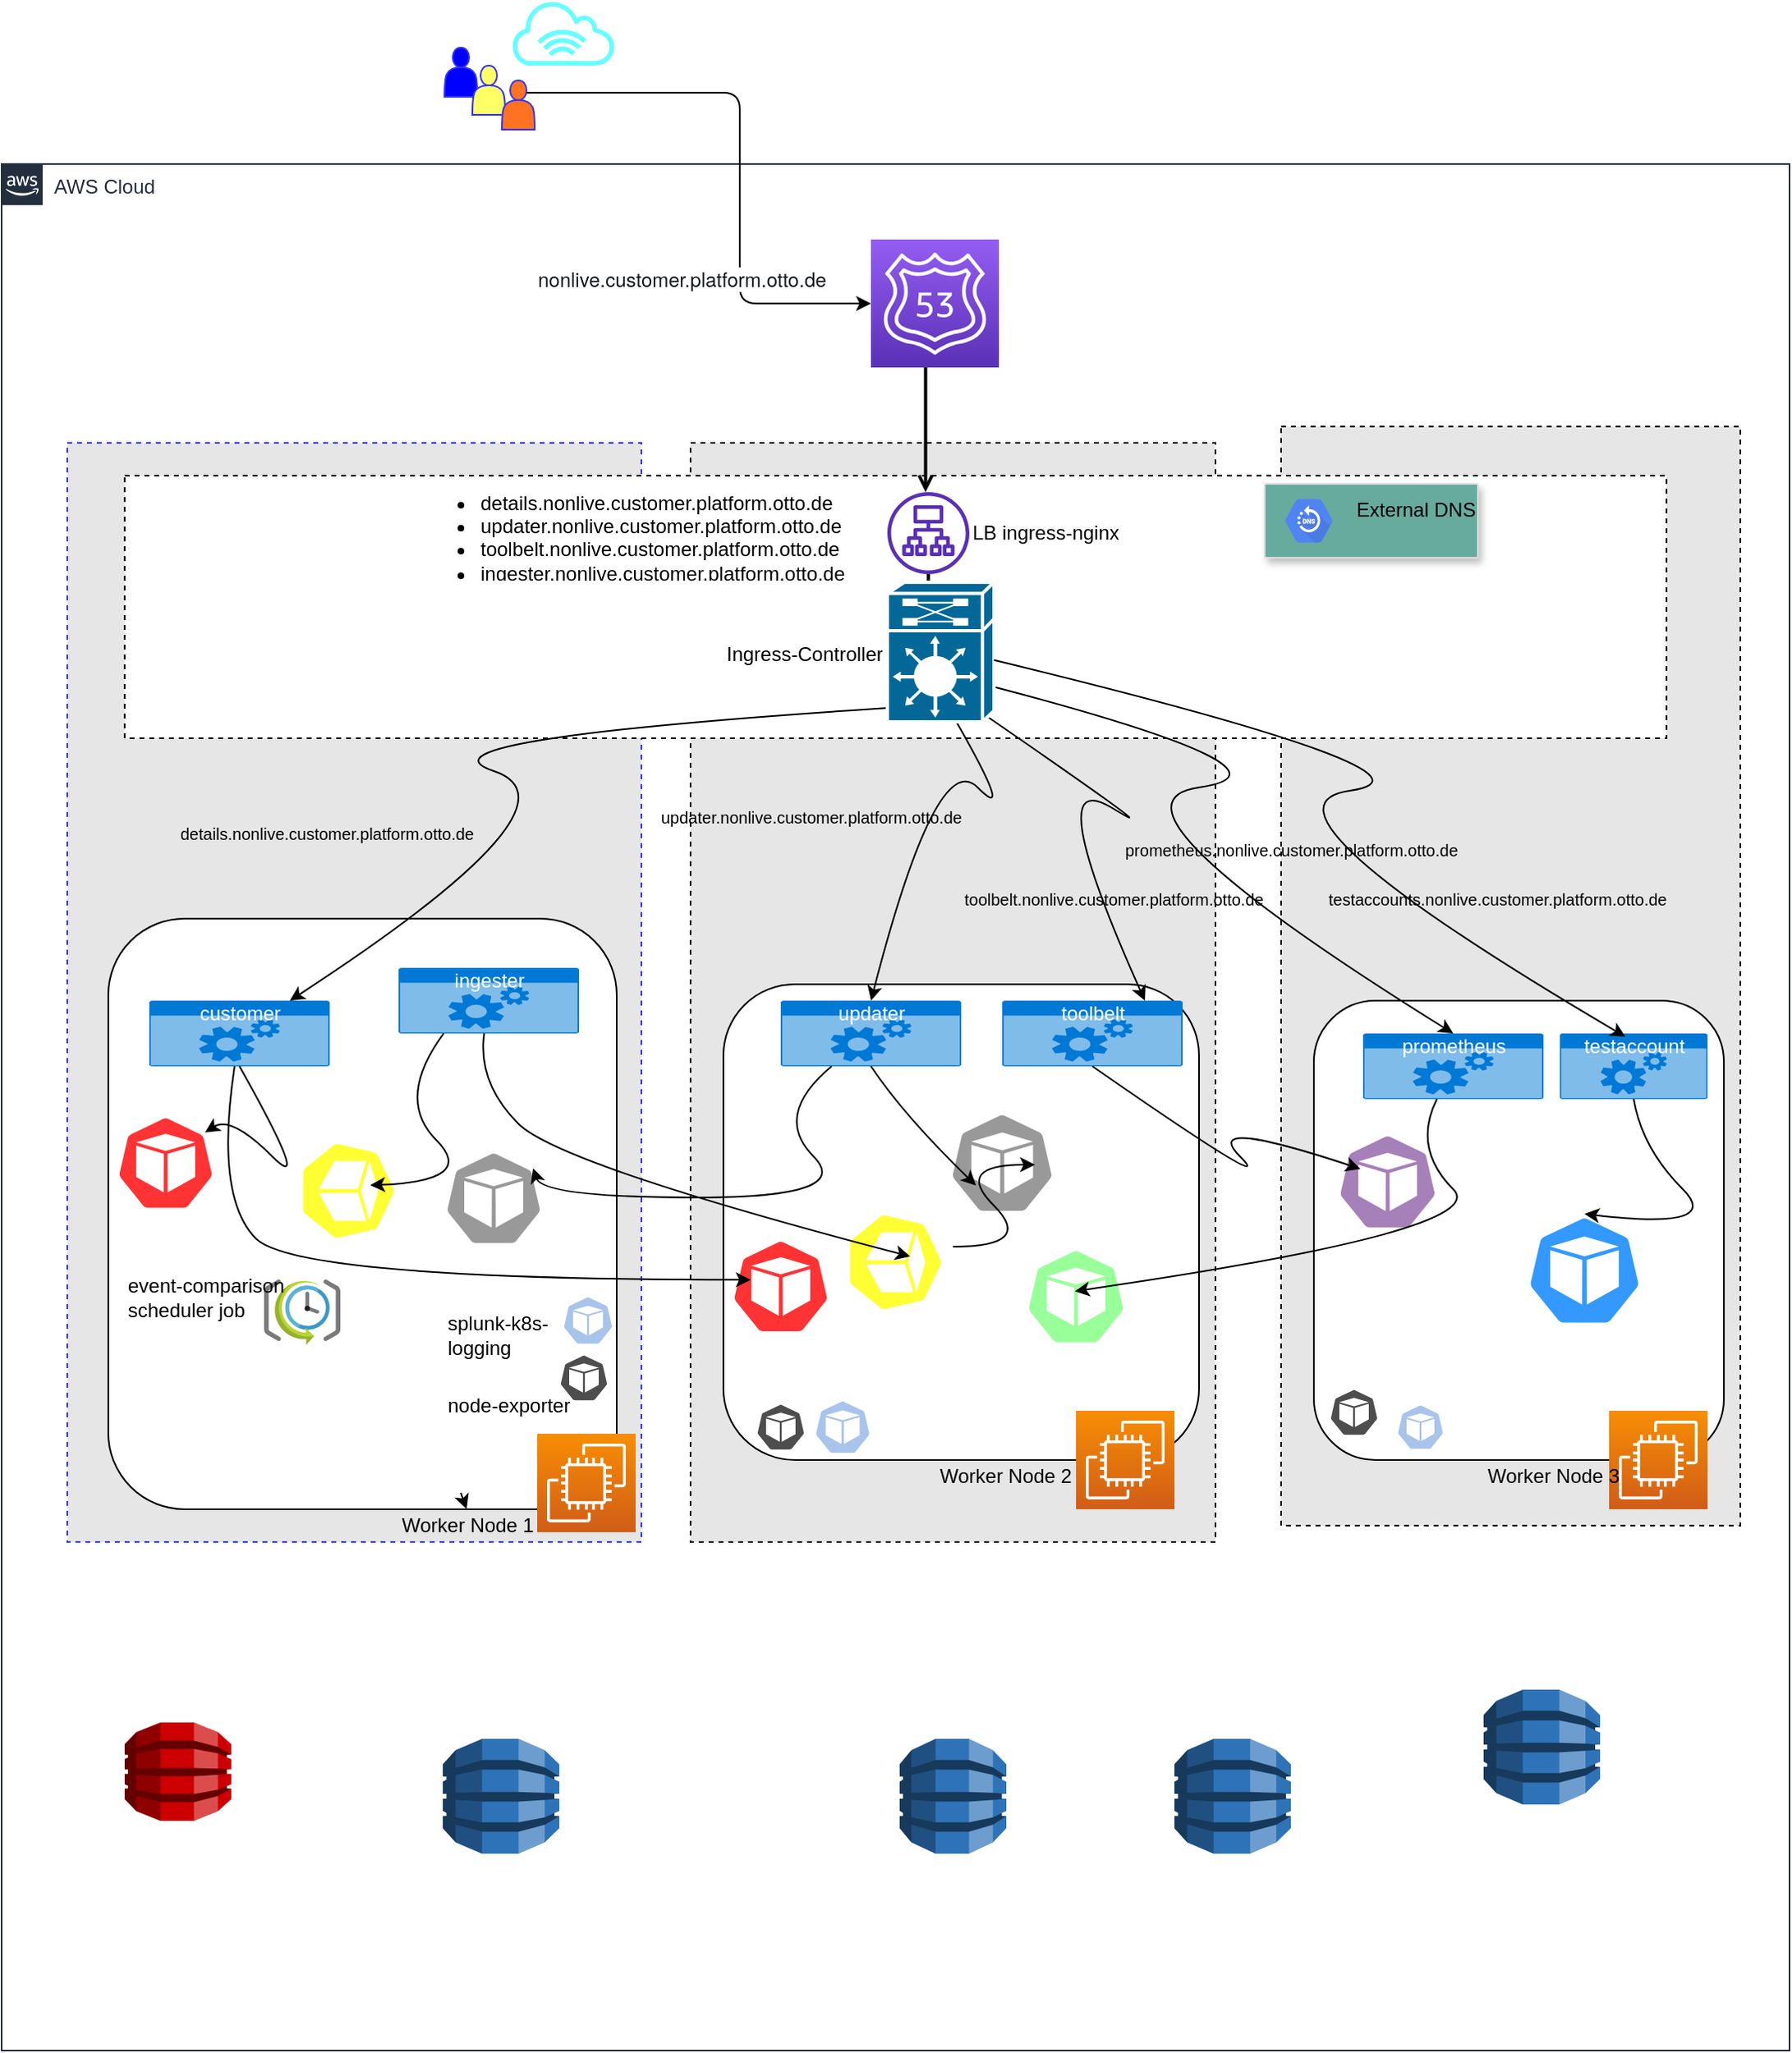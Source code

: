 <mxfile version="14.6.6" type="github">
  <diagram id="Ht1M8jgEwFfnCIfOTk4-" name="Page-1">
    <mxGraphModel dx="1551" dy="2485" grid="1" gridSize="10" guides="1" tooltips="1" connect="1" arrows="1" fold="1" page="1" pageScale="1" pageWidth="1169" pageHeight="827" math="0" shadow="0">
      <root>
        <mxCell id="0" />
        <mxCell id="1" parent="0" />
        <mxCell id="UEzPUAAOIrF-is8g5C7q-74" value="AWS Cloud" style="points=[[0,0],[0.25,0],[0.5,0],[0.75,0],[1,0],[1,0.25],[1,0.5],[1,0.75],[1,1],[0.75,1],[0.5,1],[0.25,1],[0,1],[0,0.75],[0,0.5],[0,0.25]];outlineConnect=0;gradientColor=none;html=1;whiteSpace=wrap;fontSize=12;fontStyle=0;shape=mxgraph.aws4.group;grIcon=mxgraph.aws4.group_aws_cloud_alt;strokeColor=#232F3E;fillColor=#FFFFFF;verticalAlign=top;align=left;spacingLeft=30;fontColor=#232F3E;dashed=0;labelBackgroundColor=#ffffff;" parent="1" vertex="1">
          <mxGeometry x="30" y="-1390" width="1090" height="1150" as="geometry" />
        </mxCell>
        <mxCell id="5AGytH0vMHzYRCZaH0UC-7" value="" style="rounded=0;whiteSpace=wrap;html=1;labelBackgroundColor=none;fillColor=#E6E6E6;dashed=1;" vertex="1" parent="1">
          <mxGeometry x="450" y="-1220" width="320" height="670" as="geometry" />
        </mxCell>
        <mxCell id="UEzPUAAOIrF-is8g5C7q-107" value="" style="rounded=0;whiteSpace=wrap;html=1;labelBackgroundColor=none;fillColor=#E6E6E6;dashed=1;strokeColor=#3333FF;" parent="1" vertex="1">
          <mxGeometry x="70" y="-1220" width="350" height="670" as="geometry" />
        </mxCell>
        <mxCell id="5AGytH0vMHzYRCZaH0UC-9" value="" style="rounded=0;whiteSpace=wrap;html=1;labelBackgroundColor=none;fillColor=#E6E6E6;dashed=1;" vertex="1" parent="1">
          <mxGeometry x="810" y="-1230" width="280" height="670" as="geometry" />
        </mxCell>
        <mxCell id="5AGytH0vMHzYRCZaH0UC-3" value="" style="rounded=0;whiteSpace=wrap;html=1;labelBackgroundColor=none;fillColor=#FFFFFF;dashed=1;" vertex="1" parent="1">
          <mxGeometry x="105" y="-1200" width="940" height="160" as="geometry" />
        </mxCell>
        <mxCell id="5AGytH0vMHzYRCZaH0UC-1" value="" style="rounded=1;whiteSpace=wrap;html=1;fillColor=#FFFFFF;" vertex="1" parent="1">
          <mxGeometry x="95" y="-930" width="310" height="360" as="geometry" />
        </mxCell>
        <mxCell id="5AGytH0vMHzYRCZaH0UC-41" value="Ingress-Controller" style="text;strokeColor=none;fillColor=none;html=1;whiteSpace=wrap;verticalAlign=middle;overflow=hidden;" vertex="1" parent="1">
          <mxGeometry x="470" y="-1111" width="180" height="40" as="geometry" />
        </mxCell>
        <mxCell id="UEzPUAAOIrF-is8g5C7q-104" style="edgeStyle=orthogonalEdgeStyle;rounded=0;orthogonalLoop=1;jettySize=auto;html=1;endArrow=open;endFill=0;strokeWidth=2;" parent="1" edge="1">
          <mxGeometry relative="1" as="geometry">
            <mxPoint x="593.29" y="-1282.075" as="sourcePoint" />
            <mxPoint x="593.29" y="-1190" as="targetPoint" />
          </mxGeometry>
        </mxCell>
        <mxCell id="5AGytH0vMHzYRCZaH0UC-2" value="" style="outlineConnect=0;fontColor=#232F3E;gradientColor=none;fillColor=#5A30B5;strokeColor=none;dashed=0;verticalLabelPosition=bottom;verticalAlign=top;align=center;html=1;fontSize=12;fontStyle=0;aspect=fixed;pointerEvents=1;shape=mxgraph.aws4.application_load_balancer;" vertex="1" parent="1">
          <mxGeometry x="570" y="-1190" width="50" height="50" as="geometry" />
        </mxCell>
        <mxCell id="5AGytH0vMHzYRCZaH0UC-8" value="" style="rounded=1;whiteSpace=wrap;html=1;fillColor=#FFFFFF;" vertex="1" parent="1">
          <mxGeometry x="470" y="-890" width="290" height="290" as="geometry" />
        </mxCell>
        <mxCell id="5AGytH0vMHzYRCZaH0UC-10" value="" style="rounded=1;whiteSpace=wrap;html=1;fillColor=#FFFFFF;" vertex="1" parent="1">
          <mxGeometry x="830" y="-880" width="250" height="280" as="geometry" />
        </mxCell>
        <mxCell id="5AGytH0vMHzYRCZaH0UC-12" value="" style="shape=actor;whiteSpace=wrap;html=1;strokeColor=#3333FF;fillColor=#0000FF;" vertex="1" parent="1">
          <mxGeometry x="300" y="-1461" width="20" height="30" as="geometry" />
        </mxCell>
        <mxCell id="5AGytH0vMHzYRCZaH0UC-13" value="" style="shape=actor;whiteSpace=wrap;html=1;strokeColor=#3333FF;fillColor=#FFFF66;" vertex="1" parent="1">
          <mxGeometry x="317" y="-1450" width="20" height="30" as="geometry" />
        </mxCell>
        <mxCell id="5AGytH0vMHzYRCZaH0UC-14" value="" style="shape=actor;whiteSpace=wrap;html=1;strokeColor=#3333FF;fillColor=#FF7221;" vertex="1" parent="1">
          <mxGeometry x="335" y="-1441" width="20" height="30" as="geometry" />
        </mxCell>
        <mxCell id="5AGytH0vMHzYRCZaH0UC-18" value="" style="edgeStyle=elbowEdgeStyle;elbow=horizontal;endArrow=classic;html=1;exitX=0.75;exitY=0.25;exitDx=0;exitDy=0;exitPerimeter=0;entryX=0;entryY=0.5;entryDx=0;entryDy=0;entryPerimeter=0;" edge="1" parent="1" source="5AGytH0vMHzYRCZaH0UC-14" target="5AGytH0vMHzYRCZaH0UC-19">
          <mxGeometry width="50" height="50" relative="1" as="geometry">
            <mxPoint x="390" y="-1240" as="sourcePoint" />
            <mxPoint x="490" y="-1312" as="targetPoint" />
            <Array as="points">
              <mxPoint x="480" y="-1300" />
            </Array>
          </mxGeometry>
        </mxCell>
        <mxCell id="5AGytH0vMHzYRCZaH0UC-19" value="" style="points=[[0,0,0],[0.25,0,0],[0.5,0,0],[0.75,0,0],[1,0,0],[0,1,0],[0.25,1,0],[0.5,1,0],[0.75,1,0],[1,1,0],[0,0.25,0],[0,0.5,0],[0,0.75,0],[1,0.25,0],[1,0.5,0],[1,0.75,0]];outlineConnect=0;fontColor=#232F3E;gradientColor=#945DF2;gradientDirection=north;fillColor=#5A30B5;strokeColor=#ffffff;dashed=0;verticalLabelPosition=bottom;verticalAlign=top;align=center;html=1;fontSize=12;fontStyle=0;aspect=fixed;shape=mxgraph.aws4.resourceIcon;resIcon=mxgraph.aws4.route_53;" vertex="1" parent="1">
          <mxGeometry x="560" y="-1344" width="78" height="78" as="geometry" />
        </mxCell>
        <mxCell id="5AGytH0vMHzYRCZaH0UC-21" value="LB ingress-nginx" style="text;strokeColor=none;fillColor=none;html=1;whiteSpace=wrap;verticalAlign=middle;overflow=hidden;" vertex="1" parent="1">
          <mxGeometry x="620" y="-1185" width="180" height="40" as="geometry" />
        </mxCell>
        <mxCell id="5AGytH0vMHzYRCZaH0UC-23" style="edgeStyle=orthogonalEdgeStyle;rounded=0;orthogonalLoop=1;jettySize=auto;html=1;endArrow=open;endFill=0;strokeWidth=2;" edge="1" parent="1" source="5AGytH0vMHzYRCZaH0UC-2">
          <mxGeometry relative="1" as="geometry">
            <mxPoint x="603" y="-1110" as="sourcePoint" />
            <mxPoint x="595" y="-1114" as="targetPoint" />
          </mxGeometry>
        </mxCell>
        <mxCell id="5AGytH0vMHzYRCZaH0UC-27" value="&lt;ul&gt;&lt;li&gt;&lt;span&gt;details.nonlive.customer.platform.otto.de&lt;/span&gt;&lt;br&gt;&lt;/li&gt;&lt;li&gt;updater.nonlive.customer.platform.otto.de&lt;/li&gt;&lt;li&gt;toolbelt.nonlive.customer.platform.otto.de&lt;br&gt;&lt;/li&gt;&lt;li&gt;ingester.nonlive.customer.platform.otto.de&lt;br&gt;&lt;/li&gt;&lt;/ul&gt;" style="text;strokeColor=none;fillColor=none;html=1;whiteSpace=wrap;verticalAlign=middle;overflow=hidden;" vertex="1" parent="1">
          <mxGeometry x="280" y="-1205" width="300" height="70" as="geometry" />
        </mxCell>
        <mxCell id="5AGytH0vMHzYRCZaH0UC-28" value="" style="outlineConnect=0;fontColor=#232F3E;gradientColor=none;fillColor=#66FFFF;strokeColor=none;dashed=0;verticalLabelPosition=bottom;verticalAlign=top;align=center;html=1;fontSize=12;fontStyle=0;aspect=fixed;pointerEvents=1;shape=mxgraph.aws4.internet_alt1;" vertex="1" parent="1">
          <mxGeometry x="340" y="-1490" width="65" height="40" as="geometry" />
        </mxCell>
        <mxCell id="5AGytH0vMHzYRCZaH0UC-29" value="" style="points=[[0,0,0],[0.25,0,0],[0.5,0,0],[0.75,0,0],[1,0,0],[0,1,0],[0.25,1,0],[0.5,1,0],[0.75,1,0],[1,1,0],[0,0.25,0],[0,0.5,0],[0,0.75,0],[1,0.25,0],[1,0.5,0],[1,0.75,0]];outlineConnect=0;fontColor=#232F3E;gradientColor=#F78E04;gradientDirection=north;fillColor=#D05C17;strokeColor=#ffffff;dashed=0;verticalLabelPosition=bottom;verticalAlign=top;align=center;html=1;fontSize=12;fontStyle=0;aspect=fixed;shape=mxgraph.aws4.resourceIcon;resIcon=mxgraph.aws4.ec2;" vertex="1" parent="1">
          <mxGeometry x="356.51" y="-616" width="60" height="60" as="geometry" />
        </mxCell>
        <mxCell id="5AGytH0vMHzYRCZaH0UC-30" value="" style="points=[[0,0,0],[0.25,0,0],[0.5,0,0],[0.75,0,0],[1,0,0],[0,1,0],[0.25,1,0],[0.5,1,0],[0.75,1,0],[1,1,0],[0,0.25,0],[0,0.5,0],[0,0.75,0],[1,0.25,0],[1,0.5,0],[1,0.75,0]];outlineConnect=0;fontColor=#232F3E;gradientColor=#F78E04;gradientDirection=north;fillColor=#D05C17;strokeColor=#ffffff;dashed=0;verticalLabelPosition=bottom;verticalAlign=top;align=center;html=1;fontSize=12;fontStyle=0;aspect=fixed;shape=mxgraph.aws4.resourceIcon;resIcon=mxgraph.aws4.ec2;" vertex="1" parent="1">
          <mxGeometry x="685" y="-630" width="60" height="60" as="geometry" />
        </mxCell>
        <mxCell id="5AGytH0vMHzYRCZaH0UC-31" value="" style="points=[[0,0,0],[0.25,0,0],[0.5,0,0],[0.75,0,0],[1,0,0],[0,1,0],[0.25,1,0],[0.5,1,0],[0.75,1,0],[1,1,0],[0,0.25,0],[0,0.5,0],[0,0.75,0],[1,0.25,0],[1,0.5,0],[1,0.75,0]];outlineConnect=0;fontColor=#232F3E;gradientColor=#F78E04;gradientDirection=north;fillColor=#D05C17;strokeColor=#ffffff;dashed=0;verticalLabelPosition=bottom;verticalAlign=top;align=center;html=1;fontSize=12;fontStyle=0;aspect=fixed;shape=mxgraph.aws4.resourceIcon;resIcon=mxgraph.aws4.ec2;" vertex="1" parent="1">
          <mxGeometry x="1010" y="-630" width="60" height="60" as="geometry" />
        </mxCell>
        <mxCell id="5AGytH0vMHzYRCZaH0UC-33" value="" style="edgeStyle=none;rounded=0;orthogonalLoop=1;jettySize=auto;html=1;" edge="1" parent="1" source="5AGytH0vMHzYRCZaH0UC-32" target="5AGytH0vMHzYRCZaH0UC-1">
          <mxGeometry relative="1" as="geometry" />
        </mxCell>
        <mxCell id="5AGytH0vMHzYRCZaH0UC-32" value="Worker Node 1" style="text;strokeColor=none;fillColor=none;html=1;whiteSpace=wrap;verticalAlign=middle;overflow=hidden;" vertex="1" parent="1">
          <mxGeometry x="272" y="-580" width="90" height="40" as="geometry" />
        </mxCell>
        <mxCell id="5AGytH0vMHzYRCZaH0UC-34" value="Worker Node 2" style="text;strokeColor=none;fillColor=none;html=1;whiteSpace=wrap;verticalAlign=middle;overflow=hidden;" vertex="1" parent="1">
          <mxGeometry x="600" y="-610" width="90" height="40" as="geometry" />
        </mxCell>
        <mxCell id="5AGytH0vMHzYRCZaH0UC-35" value="Worker Node 3" style="text;strokeColor=none;fillColor=none;html=1;whiteSpace=wrap;verticalAlign=middle;overflow=hidden;" vertex="1" parent="1">
          <mxGeometry x="933.5" y="-610" width="90" height="40" as="geometry" />
        </mxCell>
        <mxCell id="5AGytH0vMHzYRCZaH0UC-43" value="" style="curved=1;endArrow=classic;html=1;exitX=0.5;exitY=1;exitDx=0;exitDy=0;exitPerimeter=0;" edge="1" parent="1" target="5AGytH0vMHzYRCZaH0UC-52">
          <mxGeometry width="50" height="50" relative="1" as="geometry">
            <mxPoint x="595" y="-1060" as="sourcePoint" />
            <mxPoint x="440" y="-1000" as="targetPoint" />
            <Array as="points">
              <mxPoint x="270" y="-1040" />
              <mxPoint x="390" y="-1000" />
            </Array>
          </mxGeometry>
        </mxCell>
        <mxCell id="5AGytH0vMHzYRCZaH0UC-45" value="" style="curved=1;endArrow=classic;html=1;entryX=0.5;entryY=0;entryDx=0;entryDy=0;entryPerimeter=0;" edge="1" parent="1" source="5AGytH0vMHzYRCZaH0UC-41" target="5AGytH0vMHzYRCZaH0UC-56">
          <mxGeometry width="50" height="50" relative="1" as="geometry">
            <mxPoint x="690" y="-950" as="sourcePoint" />
            <mxPoint x="740" y="-1000" as="targetPoint" />
            <Array as="points">
              <mxPoint x="830" y="-1020" />
              <mxPoint x="690" y="-1000" />
            </Array>
          </mxGeometry>
        </mxCell>
        <mxCell id="5AGytH0vMHzYRCZaH0UC-46" value="" style="curved=1;endArrow=classic;html=1;entryX=0.5;entryY=0;entryDx=0;entryDy=0;exitX=0.72;exitY=0.99;exitDx=0;exitDy=0;exitPerimeter=0;entryPerimeter=0;" edge="1" parent="1" target="5AGytH0vMHzYRCZaH0UC-54">
          <mxGeometry width="50" height="50" relative="1" as="geometry">
            <mxPoint x="606" y="-1060.48" as="sourcePoint" />
            <mxPoint x="650" y="-1035" as="targetPoint" />
            <Array as="points">
              <mxPoint x="650" y="-985" />
              <mxPoint x="600" y="-1035" />
            </Array>
          </mxGeometry>
        </mxCell>
        <mxCell id="5AGytH0vMHzYRCZaH0UC-47" value="" style="curved=1;endArrow=classic;html=1;entryX=0.5;entryY=0;entryDx=0;entryDy=0;exitX=0.75;exitY=1;exitDx=0;exitDy=0;" edge="1" parent="1" source="5AGytH0vMHzYRCZaH0UC-41">
          <mxGeometry width="50" height="50" relative="1" as="geometry">
            <mxPoint x="668" y="-1050" as="sourcePoint" />
            <mxPoint x="727" y="-880" as="targetPoint" />
            <Array as="points">
              <mxPoint x="752" y="-970" />
              <mxPoint x="662" y="-1025" />
            </Array>
          </mxGeometry>
        </mxCell>
        <mxCell id="5AGytH0vMHzYRCZaH0UC-49" value="" style="strokeColor=#dddddd;shadow=1;strokeWidth=1;rounded=1;absoluteArcSize=1;arcSize=2;fillColor=#67AB9F;" vertex="1" parent="1">
          <mxGeometry x="800" y="-1195" width="130" height="45" as="geometry" />
        </mxCell>
        <mxCell id="5AGytH0vMHzYRCZaH0UC-50" value="&lt;font color=&quot;#000000&quot;&gt;External DNS&lt;br&gt;&lt;br&gt;&lt;/font&gt;" style="dashed=0;connectable=0;html=1;fillColor=#5184F3;strokeColor=none;shape=mxgraph.gcp2.hexIcon;prIcon=cloud_dns;part=1;labelPosition=right;verticalLabelPosition=middle;align=left;verticalAlign=middle;spacingLeft=5;fontColor=#999999;fontSize=12;" vertex="1" parent="5AGytH0vMHzYRCZaH0UC-49">
          <mxGeometry y="0.5" width="44" height="39" relative="1" as="geometry">
            <mxPoint x="5" y="-19.5" as="offset" />
          </mxGeometry>
        </mxCell>
        <mxCell id="5AGytH0vMHzYRCZaH0UC-51" value="" style="shape=mxgraph.cisco.misc.route_switch_processor;html=1;pointerEvents=1;dashed=0;fillColor=#036897;strokeColor=#ffffff;strokeWidth=2;verticalLabelPosition=bottom;verticalAlign=top;align=center;outlineConnect=0;" vertex="1" parent="1">
          <mxGeometry x="570" y="-1135" width="65" height="85" as="geometry" />
        </mxCell>
        <mxCell id="5AGytH0vMHzYRCZaH0UC-52" value="customer" style="html=1;strokeColor=none;fillColor=#0079D6;labelPosition=center;verticalLabelPosition=middle;verticalAlign=top;align=center;fontSize=12;outlineConnect=0;spacingTop=-6;fontColor=#FFFFFF;shape=mxgraph.sitemap.services;" vertex="1" parent="1">
          <mxGeometry x="120" y="-880" width="110" height="40" as="geometry" />
        </mxCell>
        <mxCell id="5AGytH0vMHzYRCZaH0UC-53" value="ingester" style="html=1;strokeColor=none;fillColor=#0079D6;labelPosition=center;verticalLabelPosition=middle;verticalAlign=top;align=center;fontSize=12;outlineConnect=0;spacingTop=-6;fontColor=#FFFFFF;shape=mxgraph.sitemap.services;" vertex="1" parent="1">
          <mxGeometry x="272" y="-900" width="110" height="40" as="geometry" />
        </mxCell>
        <mxCell id="5AGytH0vMHzYRCZaH0UC-54" value="updater" style="html=1;strokeColor=none;fillColor=#0079D6;labelPosition=center;verticalLabelPosition=middle;verticalAlign=top;align=center;fontSize=12;outlineConnect=0;spacingTop=-6;fontColor=#FFFFFF;shape=mxgraph.sitemap.services;" vertex="1" parent="1">
          <mxGeometry x="505" y="-880" width="110" height="40" as="geometry" />
        </mxCell>
        <mxCell id="5AGytH0vMHzYRCZaH0UC-55" value="toolbelt" style="html=1;strokeColor=none;fillColor=#0079D6;labelPosition=center;verticalLabelPosition=middle;verticalAlign=top;align=center;fontSize=12;outlineConnect=0;spacingTop=-6;fontColor=#FFFFFF;shape=mxgraph.sitemap.services;" vertex="1" parent="1">
          <mxGeometry x="640" y="-880" width="110" height="40" as="geometry" />
        </mxCell>
        <mxCell id="5AGytH0vMHzYRCZaH0UC-56" value="prometheus" style="html=1;strokeColor=none;fillColor=#0079D6;labelPosition=center;verticalLabelPosition=middle;verticalAlign=top;align=center;fontSize=12;outlineConnect=0;spacingTop=-6;fontColor=#FFFFFF;shape=mxgraph.sitemap.services;" vertex="1" parent="1">
          <mxGeometry x="860" y="-860" width="110" height="40" as="geometry" />
        </mxCell>
        <mxCell id="5AGytH0vMHzYRCZaH0UC-57" style="edgeStyle=none;rounded=0;orthogonalLoop=1;jettySize=auto;html=1;exitX=0.5;exitY=1;exitDx=0;exitDy=0;exitPerimeter=0;" edge="1" parent="1" source="5AGytH0vMHzYRCZaH0UC-56" target="5AGytH0vMHzYRCZaH0UC-56">
          <mxGeometry relative="1" as="geometry" />
        </mxCell>
        <mxCell id="5AGytH0vMHzYRCZaH0UC-58" value="testaccount" style="html=1;strokeColor=none;fillColor=#0079D6;labelPosition=center;verticalLabelPosition=middle;verticalAlign=top;align=center;fontSize=12;outlineConnect=0;spacingTop=-6;fontColor=#FFFFFF;shape=mxgraph.sitemap.services;" vertex="1" parent="1">
          <mxGeometry x="980" y="-860" width="90" height="40" as="geometry" />
        </mxCell>
        <mxCell id="5AGytH0vMHzYRCZaH0UC-48" value="&lt;div&gt;&lt;br&gt;&lt;/div&gt;&lt;span style=&quot;font-size: 10px&quot;&gt;details.nonlive.customer.platform.otto.de&lt;/span&gt;" style="text;strokeColor=none;fillColor=none;html=1;whiteSpace=wrap;verticalAlign=middle;overflow=hidden;" vertex="1" parent="1">
          <mxGeometry x="137" y="-1010" width="283" height="40" as="geometry" />
        </mxCell>
        <mxCell id="5AGytH0vMHzYRCZaH0UC-60" value="&lt;div&gt;&lt;br&gt;&lt;/div&gt;&lt;span style=&quot;font-size: 10px&quot;&gt;updater.nonlive.customer.platform.otto.de&lt;/span&gt;" style="text;strokeColor=none;fillColor=none;html=1;whiteSpace=wrap;verticalAlign=middle;overflow=hidden;" vertex="1" parent="1">
          <mxGeometry x="430" y="-1020" width="283" height="40" as="geometry" />
        </mxCell>
        <mxCell id="5AGytH0vMHzYRCZaH0UC-61" value="&lt;div&gt;&lt;br&gt;&lt;/div&gt;&lt;span style=&quot;font-size: 10px&quot;&gt;toolbelt.nonlive.customer.platform.otto.de&lt;/span&gt;" style="text;strokeColor=none;fillColor=none;html=1;whiteSpace=wrap;verticalAlign=middle;overflow=hidden;" vertex="1" parent="1">
          <mxGeometry x="615" y="-970" width="283" height="40" as="geometry" />
        </mxCell>
        <mxCell id="5AGytH0vMHzYRCZaH0UC-62" value="&lt;div&gt;&lt;br&gt;&lt;/div&gt;&lt;span style=&quot;font-size: 10px&quot;&gt;prometheus.nonlive.customer.platform.otto.de&lt;/span&gt;" style="text;strokeColor=none;fillColor=none;html=1;whiteSpace=wrap;verticalAlign=middle;overflow=hidden;" vertex="1" parent="1">
          <mxGeometry x="713" y="-1000" width="283" height="40" as="geometry" />
        </mxCell>
        <mxCell id="5AGytH0vMHzYRCZaH0UC-65" value="&lt;div&gt;&lt;br&gt;&lt;/div&gt;&lt;span style=&quot;font-size: 10px&quot;&gt;testaccounts.nonlive.customer.platform.otto.de&lt;/span&gt;" style="text;strokeColor=none;fillColor=none;html=1;whiteSpace=wrap;verticalAlign=middle;overflow=hidden;" vertex="1" parent="1">
          <mxGeometry x="837" y="-970" width="283" height="40" as="geometry" />
        </mxCell>
        <mxCell id="5AGytH0vMHzYRCZaH0UC-67" value="" style="curved=1;endArrow=classic;html=1;entryX=0.444;entryY=0.125;entryDx=0;entryDy=0;entryPerimeter=0;" edge="1" parent="1">
          <mxGeometry width="50" height="50" relative="1" as="geometry">
            <mxPoint x="635" y="-1087.617" as="sourcePoint" />
            <mxPoint x="1019.96" y="-858" as="targetPoint" />
            <Array as="points">
              <mxPoint x="922" y="-1018" />
              <mxPoint x="782" y="-998" />
            </Array>
          </mxGeometry>
        </mxCell>
        <mxCell id="5AGytH0vMHzYRCZaH0UC-68" value="&lt;span style=&quot;color: rgb(22 , 25 , 31) ; font-family: &amp;#34;amazon ember&amp;#34; , &amp;#34;helvetica neue&amp;#34; , &amp;#34;roboto&amp;#34; , &amp;#34;arial&amp;#34; , sans-serif ; background-color: rgb(255 , 255 , 255)&quot;&gt;&lt;font style=&quot;font-size: 12px&quot;&gt;nonlive.customer.platform.otto.de&lt;/font&gt;&lt;/span&gt;" style="text;strokeColor=none;fillColor=none;html=1;whiteSpace=wrap;verticalAlign=middle;overflow=hidden;" vertex="1" parent="1">
          <mxGeometry x="355" y="-1330" width="215" height="20" as="geometry" />
        </mxCell>
        <mxCell id="5AGytH0vMHzYRCZaH0UC-73" value="" style="html=1;dashed=0;whitespace=wrap;fillColor=#FF3333;strokeColor=#ffffff;points=[[0.005,0.63,0],[0.1,0.2,0],[0.9,0.2,0],[0.5,0,0],[0.995,0.63,0],[0.72,0.99,0],[0.5,1,0],[0.28,0.99,0]];shape=mxgraph.kubernetes.icon;prIcon=pod" vertex="1" parent="1">
          <mxGeometry x="100" y="-812" width="60" height="62" as="geometry" />
        </mxCell>
        <mxCell id="5AGytH0vMHzYRCZaH0UC-74" value="" style="html=1;dashed=0;whitespace=wrap;fillColor=#FFFF33;strokeColor=#ffffff;points=[[0.005,0.63,0],[0.1,0.2,0],[0.9,0.2,0],[0.5,0,0],[0.995,0.63,0],[0.72,0.99,0],[0.5,1,0],[0.28,0.99,0]];shape=mxgraph.kubernetes.icon;prIcon=pod;direction=south;" vertex="1" parent="1">
          <mxGeometry x="211" y="-799" width="61" height="70" as="geometry" />
        </mxCell>
        <mxCell id="5AGytH0vMHzYRCZaH0UC-76" value="" style="html=1;dashed=0;whitespace=wrap;fillColor=#FFFF33;strokeColor=#ffffff;points=[[0.005,0.63,0],[0.1,0.2,0],[0.9,0.2,0],[0.5,0,0],[0.995,0.63,0],[0.72,0.99,0],[0.5,1,0],[0.28,0.99,0]];shape=mxgraph.kubernetes.icon;prIcon=pod;direction=south;" vertex="1" parent="1">
          <mxGeometry x="544.5" y="-755.5" width="61" height="70" as="geometry" />
        </mxCell>
        <mxCell id="5AGytH0vMHzYRCZaH0UC-78" value="" style="html=1;dashed=0;whitespace=wrap;fillColor=#A680B8;strokeColor=#ffffff;points=[[0.005,0.63,0],[0.1,0.2,0],[0.9,0.2,0],[0.5,0,0],[0.995,0.63,0],[0.72,0.99,0],[0.5,1,0],[0.28,0.99,0]];shape=mxgraph.kubernetes.icon;prIcon=pod" vertex="1" parent="1">
          <mxGeometry x="840" y="-799" width="70" height="59" as="geometry" />
        </mxCell>
        <mxCell id="5AGytH0vMHzYRCZaH0UC-82" value="" style="html=1;dashed=0;whitespace=wrap;fillColor=#999999;strokeColor=#ffffff;points=[[0.005,0.63,0],[0.1,0.2,0],[0.9,0.2,0],[0.5,0,0],[0.995,0.63,0],[0.72,0.99,0],[0.5,1,0],[0.28,0.99,0]];shape=mxgraph.kubernetes.icon;prIcon=pod" vertex="1" parent="1">
          <mxGeometry x="300" y="-790" width="60" height="61" as="geometry" />
        </mxCell>
        <mxCell id="5AGytH0vMHzYRCZaH0UC-83" value="" style="html=1;dashed=0;whitespace=wrap;fillColor=#999999;strokeColor=#ffffff;points=[[0.005,0.63,0],[0.1,0.2,0],[0.9,0.2,0],[0.5,0,0],[0.995,0.63,0],[0.72,0.99,0],[0.5,1,0],[0.28,0.99,0]];shape=mxgraph.kubernetes.icon;prIcon=pod" vertex="1" parent="1">
          <mxGeometry x="600" y="-812" width="80" height="62" as="geometry" />
        </mxCell>
        <mxCell id="5AGytH0vMHzYRCZaH0UC-85" value="" style="html=1;dashed=0;whitespace=wrap;fillColor=#99FF99;strokeColor=#ffffff;points=[[0.005,0.63,0],[0.1,0.2,0],[0.9,0.2,0],[0.5,0,0],[0.995,0.63,0],[0.72,0.99,0],[0.5,1,0],[0.28,0.99,0]];shape=mxgraph.kubernetes.icon;prIcon=pod" vertex="1" parent="1">
          <mxGeometry x="650" y="-729" width="70" height="59" as="geometry" />
        </mxCell>
        <mxCell id="5AGytH0vMHzYRCZaH0UC-86" value="" style="html=1;dashed=0;whitespace=wrap;fillColor=#3399FF;strokeColor=#ffffff;points=[[0.005,0.63,0],[0.1,0.2,0],[0.9,0.2,0],[0.5,0,0],[0.995,0.63,0],[0.72,0.99,0],[0.5,1,0],[0.28,0.99,0]];shape=mxgraph.kubernetes.icon;prIcon=pod" vertex="1" parent="1">
          <mxGeometry x="960" y="-750" width="70" height="69" as="geometry" />
        </mxCell>
        <mxCell id="5AGytH0vMHzYRCZaH0UC-89" value="" style="curved=1;endArrow=classic;html=1;entryX=0.9;entryY=0.2;entryDx=0;entryDy=0;entryPerimeter=0;exitX=0.5;exitY=1;exitDx=0;exitDy=0;exitPerimeter=0;" edge="1" parent="1" source="5AGytH0vMHzYRCZaH0UC-52" target="5AGytH0vMHzYRCZaH0UC-73">
          <mxGeometry width="50" height="50" relative="1" as="geometry">
            <mxPoint x="170" y="-760" as="sourcePoint" />
            <mxPoint x="220" y="-810" as="targetPoint" />
            <Array as="points">
              <mxPoint x="220" y="-760" />
              <mxPoint x="170" y="-810" />
            </Array>
          </mxGeometry>
        </mxCell>
        <mxCell id="5AGytH0vMHzYRCZaH0UC-98" value="" style="curved=1;endArrow=classic;html=1;entryX=0.449;entryY=0.354;entryDx=0;entryDy=0;entryPerimeter=0;" edge="1" parent="1" source="5AGytH0vMHzYRCZaH0UC-53" target="5AGytH0vMHzYRCZaH0UC-76">
          <mxGeometry width="50" height="50" relative="1" as="geometry">
            <mxPoint x="370" y="-830" as="sourcePoint" />
            <mxPoint x="320" y="-780" as="targetPoint" />
            <Array as="points">
              <mxPoint x="320" y="-830" />
              <mxPoint x="370" y="-780" />
            </Array>
          </mxGeometry>
        </mxCell>
        <mxCell id="5AGytH0vMHzYRCZaH0UC-105" value="" style="curved=1;endArrow=classic;html=1;exitX=0.5;exitY=1;exitDx=0;exitDy=0;exitPerimeter=0;entryX=0.3;entryY=0.72;entryDx=0;entryDy=0;entryPerimeter=0;" edge="1" parent="1" source="5AGytH0vMHzYRCZaH0UC-54" target="5AGytH0vMHzYRCZaH0UC-83">
          <mxGeometry width="50" height="50" relative="1" as="geometry">
            <mxPoint x="630" y="-810" as="sourcePoint" />
            <mxPoint x="580" y="-760" as="targetPoint" />
            <Array as="points">
              <mxPoint x="580" y="-810" />
            </Array>
          </mxGeometry>
        </mxCell>
        <mxCell id="5AGytH0vMHzYRCZaH0UC-109" value="" style="curved=1;endArrow=classic;html=1;entryX=0.489;entryY=0.443;entryDx=0;entryDy=0;entryPerimeter=0;" edge="1" parent="1" source="5AGytH0vMHzYRCZaH0UC-56" target="5AGytH0vMHzYRCZaH0UC-85">
          <mxGeometry width="50" height="50" relative="1" as="geometry">
            <mxPoint x="940" y="-790" as="sourcePoint" />
            <mxPoint x="890" y="-740" as="targetPoint" />
            <Array as="points">
              <mxPoint x="890" y="-790" />
              <mxPoint x="940" y="-740" />
            </Array>
          </mxGeometry>
        </mxCell>
        <mxCell id="5AGytH0vMHzYRCZaH0UC-110" value="" style="curved=1;endArrow=classic;html=1;exitX=0.5;exitY=1;exitDx=0;exitDy=0;exitPerimeter=0;entryX=0.5;entryY=0;entryDx=0;entryDy=0;entryPerimeter=0;" edge="1" parent="1" source="5AGytH0vMHzYRCZaH0UC-58" target="5AGytH0vMHzYRCZaH0UC-86">
          <mxGeometry width="50" height="50" relative="1" as="geometry">
            <mxPoint x="1080" y="-790" as="sourcePoint" />
            <mxPoint x="1030" y="-740" as="targetPoint" />
            <Array as="points">
              <mxPoint x="1030" y="-790" />
              <mxPoint x="1080" y="-740" />
            </Array>
          </mxGeometry>
        </mxCell>
        <mxCell id="5AGytH0vMHzYRCZaH0UC-113" value="" style="curved=1;endArrow=classic;html=1;exitX=0.5;exitY=1;exitDx=0;exitDy=0;exitPerimeter=0;entryX=0.263;entryY=0.366;entryDx=0;entryDy=0;entryPerimeter=0;" edge="1" parent="1" source="5AGytH0vMHzYRCZaH0UC-55" target="5AGytH0vMHzYRCZaH0UC-78">
          <mxGeometry width="50" height="50" relative="1" as="geometry">
            <mxPoint x="760" y="-760" as="sourcePoint" />
            <mxPoint x="810" y="-810" as="targetPoint" />
            <Array as="points">
              <mxPoint x="810" y="-760" />
              <mxPoint x="760" y="-810" />
            </Array>
          </mxGeometry>
        </mxCell>
        <mxCell id="5AGytH0vMHzYRCZaH0UC-118" value="" style="aspect=fixed;html=1;points=[];align=center;image;fontSize=12;image=img/lib/mscae/SchedulerJobCollection.svg;strokeColor=#3333FF;fillColor=#97D077;" vertex="1" parent="1">
          <mxGeometry x="190" y="-710" width="46.51" height="40" as="geometry" />
        </mxCell>
        <mxCell id="5AGytH0vMHzYRCZaH0UC-119" value="event-comparison scheduler job" style="text;strokeColor=none;fillColor=none;html=1;whiteSpace=wrap;verticalAlign=middle;overflow=hidden;" vertex="1" parent="1">
          <mxGeometry x="105" y="-724.25" width="120" height="49.5" as="geometry" />
        </mxCell>
        <mxCell id="5AGytH0vMHzYRCZaH0UC-120" value="" style="curved=1;endArrow=classic;html=1;entryX=0.45;entryY=0.284;entryDx=0;entryDy=0;entryPerimeter=0;exitX=0.25;exitY=1;exitDx=0;exitDy=0;exitPerimeter=0;" edge="1" parent="1" source="5AGytH0vMHzYRCZaH0UC-53" target="5AGytH0vMHzYRCZaH0UC-74">
          <mxGeometry width="50" height="50" relative="1" as="geometry">
            <mxPoint x="320" y="-820" as="sourcePoint" />
            <mxPoint x="270" y="-770" as="targetPoint" />
            <Array as="points">
              <mxPoint x="270" y="-820" />
              <mxPoint x="320" y="-770" />
            </Array>
          </mxGeometry>
        </mxCell>
        <mxCell id="5AGytH0vMHzYRCZaH0UC-121" value="" style="curved=1;endArrow=classic;html=1;entryX=0.9;entryY=0.2;entryDx=0;entryDy=0;entryPerimeter=0;" edge="1" parent="1" source="5AGytH0vMHzYRCZaH0UC-54" target="5AGytH0vMHzYRCZaH0UC-82">
          <mxGeometry width="50" height="50" relative="1" as="geometry">
            <mxPoint x="550" y="-810" as="sourcePoint" />
            <mxPoint x="500" y="-760" as="targetPoint" />
            <Array as="points">
              <mxPoint x="500" y="-810" />
              <mxPoint x="550" y="-760" />
              <mxPoint x="360" y="-760" />
            </Array>
          </mxGeometry>
        </mxCell>
        <mxCell id="5AGytH0vMHzYRCZaH0UC-127" value="" style="html=1;dashed=0;whitespace=wrap;fillColor=#4D4D4D;strokeColor=#ffffff;points=[[0.005,0.63,0],[0.1,0.2,0],[0.9,0.2,0],[0.5,0,0],[0.995,0.63,0],[0.72,0.99,0],[0.5,1,0],[0.28,0.99,0]];shape=mxgraph.kubernetes.icon;prIcon=pod" vertex="1" parent="1">
          <mxGeometry x="370" y="-670" width="30" height="40" as="geometry" />
        </mxCell>
        <mxCell id="5AGytH0vMHzYRCZaH0UC-128" value="" style="html=1;dashed=0;whitespace=wrap;fillColor=#4D4D4D;strokeColor=#ffffff;points=[[0.005,0.63,0],[0.1,0.2,0],[0.9,0.2,0],[0.5,0,0],[0.995,0.63,0],[0.72,0.99,0],[0.5,1,0],[0.28,0.99,0]];shape=mxgraph.kubernetes.icon;prIcon=pod" vertex="1" parent="1">
          <mxGeometry x="490" y="-640" width="30" height="40" as="geometry" />
        </mxCell>
        <mxCell id="5AGytH0vMHzYRCZaH0UC-129" value="" style="html=1;dashed=0;whitespace=wrap;fillColor=#4D4D4D;strokeColor=#ffffff;points=[[0.005,0.63,0],[0.1,0.2,0],[0.9,0.2,0],[0.5,0,0],[0.995,0.63,0],[0.72,0.99,0],[0.5,1,0],[0.28,0.99,0]];shape=mxgraph.kubernetes.icon;prIcon=pod" vertex="1" parent="1">
          <mxGeometry x="839.5" y="-648" width="30" height="38" as="geometry" />
        </mxCell>
        <mxCell id="5AGytH0vMHzYRCZaH0UC-130" value="" style="html=1;dashed=0;whitespace=wrap;fillColor=#A9C4EB;strokeColor=#ffffff;points=[[0.005,0.63,0],[0.1,0.2,0],[0.9,0.2,0],[0.5,0,0],[0.995,0.63,0],[0.72,0.99,0],[0.5,1,0],[0.28,0.99,0]];shape=mxgraph.kubernetes.icon;prIcon=pod" vertex="1" parent="1">
          <mxGeometry x="370" y="-700" width="35" height="30" as="geometry" />
        </mxCell>
        <mxCell id="5AGytH0vMHzYRCZaH0UC-131" value="" style="html=1;dashed=0;whitespace=wrap;fillColor=#A9C4EB;strokeColor=#ffffff;points=[[0.005,0.63,0],[0.1,0.2,0],[0.9,0.2,0],[0.5,0,0],[0.995,0.63,0],[0.72,0.99,0],[0.5,1,0],[0.28,0.99,0]];shape=mxgraph.kubernetes.icon;prIcon=pod" vertex="1" parent="1">
          <mxGeometry x="525.5" y="-640" width="34.5" height="40" as="geometry" />
        </mxCell>
        <mxCell id="5AGytH0vMHzYRCZaH0UC-132" value="" style="html=1;dashed=0;whitespace=wrap;fillColor=#A9C4EB;strokeColor=#ffffff;points=[[0.005,0.63,0],[0.1,0.2,0],[0.9,0.2,0],[0.5,0,0],[0.995,0.63,0],[0.72,0.99,0],[0.5,1,0],[0.28,0.99,0]];shape=mxgraph.kubernetes.icon;prIcon=pod" vertex="1" parent="1">
          <mxGeometry x="880" y="-634" width="30" height="28" as="geometry" />
        </mxCell>
        <mxCell id="5AGytH0vMHzYRCZaH0UC-133" value="node-exporter" style="text;strokeColor=none;fillColor=none;html=1;whiteSpace=wrap;verticalAlign=middle;overflow=hidden;" vertex="1" parent="1">
          <mxGeometry x="300" y="-648" width="90" height="30" as="geometry" />
        </mxCell>
        <mxCell id="5AGytH0vMHzYRCZaH0UC-134" value="splunk-k8s-logging" style="text;strokeColor=none;fillColor=none;html=1;whiteSpace=wrap;verticalAlign=middle;overflow=hidden;" vertex="1" parent="1">
          <mxGeometry x="300" y="-696" width="90" height="40" as="geometry" />
        </mxCell>
        <mxCell id="5AGytH0vMHzYRCZaH0UC-144" value="" style="outlineConnect=0;dashed=0;verticalLabelPosition=bottom;verticalAlign=top;align=center;html=1;shape=mxgraph.aws3.dynamo_db;fillColor=#CC0000;gradientColor=none;strokeColor=#3333FF;" vertex="1" parent="1">
          <mxGeometry x="105" y="-440" width="65" height="60" as="geometry" />
        </mxCell>
        <mxCell id="5AGytH0vMHzYRCZaH0UC-145" value="" style="outlineConnect=0;dashed=0;verticalLabelPosition=bottom;verticalAlign=top;align=center;html=1;shape=mxgraph.aws3.dynamo_db;fillColor=#2E73B8;gradientColor=none;strokeColor=#3333FF;" vertex="1" parent="1">
          <mxGeometry x="299" y="-430" width="71" height="70" as="geometry" />
        </mxCell>
        <mxCell id="5AGytH0vMHzYRCZaH0UC-146" value="" style="outlineConnect=0;dashed=0;verticalLabelPosition=bottom;verticalAlign=top;align=center;html=1;shape=mxgraph.aws3.dynamo_db;fillColor=#2E73B8;gradientColor=none;strokeColor=#3333FF;" vertex="1" parent="1">
          <mxGeometry x="577.5" y="-430" width="65" height="70" as="geometry" />
        </mxCell>
        <mxCell id="5AGytH0vMHzYRCZaH0UC-147" value="" style="outlineConnect=0;dashed=0;verticalLabelPosition=bottom;verticalAlign=top;align=center;html=1;shape=mxgraph.aws3.dynamo_db;fillColor=#2E73B8;gradientColor=none;strokeColor=#3333FF;" vertex="1" parent="1">
          <mxGeometry x="745" y="-430" width="71" height="70" as="geometry" />
        </mxCell>
        <mxCell id="5AGytH0vMHzYRCZaH0UC-148" value="" style="outlineConnect=0;dashed=0;verticalLabelPosition=bottom;verticalAlign=top;align=center;html=1;shape=mxgraph.aws3.dynamo_db;fillColor=#2E73B8;gradientColor=none;strokeColor=#3333FF;" vertex="1" parent="1">
          <mxGeometry x="933.5" y="-460" width="71" height="70" as="geometry" />
        </mxCell>
        <mxCell id="5AGytH0vMHzYRCZaH0UC-150" value="" style="html=1;dashed=0;whitespace=wrap;fillColor=#FF3333;strokeColor=#ffffff;points=[[0.005,0.63,0],[0.1,0.2,0],[0.9,0.2,0],[0.5,0,0],[0.995,0.63,0],[0.72,0.99,0],[0.5,1,0],[0.28,0.99,0]];shape=mxgraph.kubernetes.icon;prIcon=pod" vertex="1" parent="1">
          <mxGeometry x="475" y="-736.75" width="60" height="62" as="geometry" />
        </mxCell>
        <mxCell id="5AGytH0vMHzYRCZaH0UC-151" value="" style="curved=1;endArrow=classic;html=1;" edge="1" parent="1">
          <mxGeometry width="50" height="50" relative="1" as="geometry">
            <mxPoint x="610" y="-730" as="sourcePoint" />
            <mxPoint x="660" y="-780" as="targetPoint" />
            <Array as="points">
              <mxPoint x="660" y="-730" />
              <mxPoint x="610" y="-780" />
            </Array>
          </mxGeometry>
        </mxCell>
        <mxCell id="5AGytH0vMHzYRCZaH0UC-152" value="" style="curved=1;endArrow=classic;html=1;entryX=0.195;entryY=0.434;entryDx=0;entryDy=0;entryPerimeter=0;" edge="1" parent="1" source="5AGytH0vMHzYRCZaH0UC-52" target="5AGytH0vMHzYRCZaH0UC-150">
          <mxGeometry width="50" height="50" relative="1" as="geometry">
            <mxPoint x="210" y="-760" as="sourcePoint" />
            <mxPoint x="160" y="-710" as="targetPoint" />
            <Array as="points">
              <mxPoint x="160" y="-760" />
              <mxPoint x="210" y="-710" />
            </Array>
          </mxGeometry>
        </mxCell>
      </root>
    </mxGraphModel>
  </diagram>
</mxfile>
